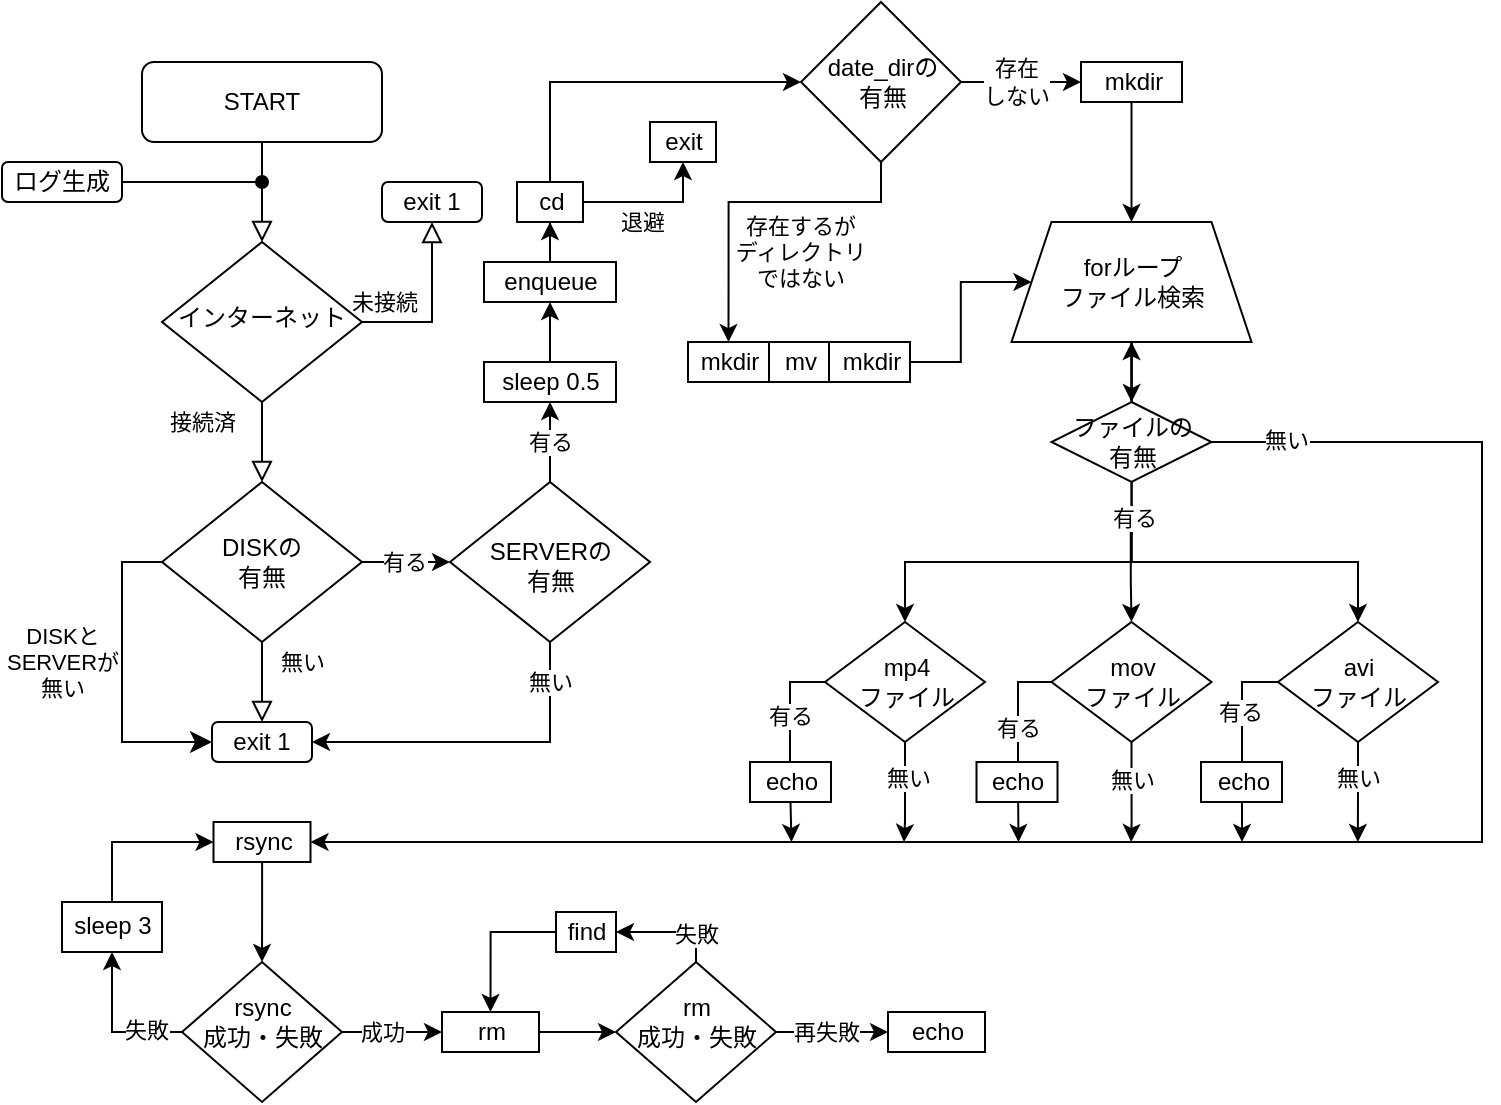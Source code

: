 <mxfile version="24.7.8">
  <diagram id="C5RBs43oDa-KdzZeNtuy" name="Page-1">
    <mxGraphModel dx="680" dy="747" grid="1" gridSize="10" guides="1" tooltips="1" connect="1" arrows="1" fold="1" page="1" pageScale="1" pageWidth="827" pageHeight="1169" math="0" shadow="0">
      <root>
        <mxCell id="WIyWlLk6GJQsqaUBKTNV-0" />
        <mxCell id="WIyWlLk6GJQsqaUBKTNV-1" parent="WIyWlLk6GJQsqaUBKTNV-0" />
        <mxCell id="WIyWlLk6GJQsqaUBKTNV-2" value="" style="rounded=0;html=1;jettySize=auto;orthogonalLoop=1;fontSize=11;endArrow=block;endFill=0;endSize=8;strokeWidth=1;shadow=0;labelBackgroundColor=none;edgeStyle=orthogonalEdgeStyle;" parent="WIyWlLk6GJQsqaUBKTNV-1" source="WIyWlLk6GJQsqaUBKTNV-3" target="WIyWlLk6GJQsqaUBKTNV-6" edge="1">
          <mxGeometry relative="1" as="geometry" />
        </mxCell>
        <mxCell id="WIyWlLk6GJQsqaUBKTNV-3" value="START" style="rounded=1;whiteSpace=wrap;html=1;fontSize=12;glass=0;strokeWidth=1;shadow=0;" parent="WIyWlLk6GJQsqaUBKTNV-1" vertex="1">
          <mxGeometry x="110" y="70" width="120" height="40" as="geometry" />
        </mxCell>
        <mxCell id="WIyWlLk6GJQsqaUBKTNV-4" value="接続済" style="rounded=0;html=1;jettySize=auto;orthogonalLoop=1;fontSize=11;endArrow=block;endFill=0;endSize=8;strokeWidth=1;shadow=0;labelBackgroundColor=none;edgeStyle=orthogonalEdgeStyle;" parent="WIyWlLk6GJQsqaUBKTNV-1" source="WIyWlLk6GJQsqaUBKTNV-6" target="WIyWlLk6GJQsqaUBKTNV-10" edge="1">
          <mxGeometry x="-0.5" y="-30" relative="1" as="geometry">
            <mxPoint as="offset" />
          </mxGeometry>
        </mxCell>
        <mxCell id="WIyWlLk6GJQsqaUBKTNV-5" value="未接続" style="edgeStyle=orthogonalEdgeStyle;rounded=0;html=1;jettySize=auto;orthogonalLoop=1;fontSize=11;endArrow=block;endFill=0;endSize=8;strokeWidth=1;shadow=0;labelBackgroundColor=none;exitX=1;exitY=0.5;exitDx=0;exitDy=0;entryX=0.5;entryY=1;entryDx=0;entryDy=0;" parent="WIyWlLk6GJQsqaUBKTNV-1" edge="1">
          <mxGeometry x="-0.755" y="10" relative="1" as="geometry">
            <mxPoint as="offset" />
            <mxPoint x="220" y="200.0" as="sourcePoint" />
            <mxPoint x="255" y="150" as="targetPoint" />
            <Array as="points">
              <mxPoint x="255" y="200" />
            </Array>
          </mxGeometry>
        </mxCell>
        <mxCell id="WIyWlLk6GJQsqaUBKTNV-6" value="インターネット" style="rhombus;whiteSpace=wrap;html=1;shadow=0;fontFamily=Helvetica;fontSize=12;align=center;strokeWidth=1;spacing=6;spacingTop=-4;" parent="WIyWlLk6GJQsqaUBKTNV-1" vertex="1">
          <mxGeometry x="120" y="160" width="100" height="80" as="geometry" />
        </mxCell>
        <mxCell id="WIyWlLk6GJQsqaUBKTNV-7" value="exit 1" style="rounded=1;whiteSpace=wrap;html=1;fontSize=12;glass=0;strokeWidth=1;shadow=0;" parent="WIyWlLk6GJQsqaUBKTNV-1" vertex="1">
          <mxGeometry x="230" y="130" width="50" height="20" as="geometry" />
        </mxCell>
        <mxCell id="WIyWlLk6GJQsqaUBKTNV-8" value="無い" style="rounded=0;html=1;jettySize=auto;orthogonalLoop=1;fontSize=11;endArrow=block;endFill=0;endSize=8;strokeWidth=1;shadow=0;labelBackgroundColor=none;edgeStyle=orthogonalEdgeStyle;" parent="WIyWlLk6GJQsqaUBKTNV-1" source="WIyWlLk6GJQsqaUBKTNV-10" target="WIyWlLk6GJQsqaUBKTNV-11" edge="1">
          <mxGeometry x="-0.5" y="20" relative="1" as="geometry">
            <mxPoint as="offset" />
          </mxGeometry>
        </mxCell>
        <mxCell id="yHdLgCbYJAdLB_9oFA_i-16" value="" style="edgeStyle=orthogonalEdgeStyle;rounded=0;orthogonalLoop=1;jettySize=auto;html=1;" edge="1" parent="WIyWlLk6GJQsqaUBKTNV-1" source="WIyWlLk6GJQsqaUBKTNV-10" target="yHdLgCbYJAdLB_9oFA_i-15">
          <mxGeometry relative="1" as="geometry" />
        </mxCell>
        <mxCell id="yHdLgCbYJAdLB_9oFA_i-30" value="有る" style="edgeLabel;html=1;align=center;verticalAlign=middle;resizable=0;points=[];" vertex="1" connectable="0" parent="yHdLgCbYJAdLB_9oFA_i-16">
          <mxGeometry x="-0.48" relative="1" as="geometry">
            <mxPoint x="9" as="offset" />
          </mxGeometry>
        </mxCell>
        <mxCell id="WIyWlLk6GJQsqaUBKTNV-10" value="DISKの&lt;div&gt;有無&lt;/div&gt;" style="rhombus;whiteSpace=wrap;html=1;shadow=0;fontFamily=Helvetica;fontSize=12;align=center;strokeWidth=1;spacing=6;spacingTop=0;" parent="WIyWlLk6GJQsqaUBKTNV-1" vertex="1">
          <mxGeometry x="120" y="280" width="100" height="80" as="geometry" />
        </mxCell>
        <mxCell id="WIyWlLk6GJQsqaUBKTNV-11" value="exit 1" style="rounded=1;whiteSpace=wrap;html=1;fontSize=12;glass=0;strokeWidth=1;shadow=0;" parent="WIyWlLk6GJQsqaUBKTNV-1" vertex="1">
          <mxGeometry x="145" y="400" width="50" height="20" as="geometry" />
        </mxCell>
        <mxCell id="yHdLgCbYJAdLB_9oFA_i-1" value="" style="edgeStyle=elbowEdgeStyle;elbow=vertical;endArrow=classic;html=1;curved=0;rounded=0;endSize=8;startSize=8;hachureGap=4;fontFamily=Architects Daughter;fontSource=https%3A%2F%2Ffonts.googleapis.com%2Fcss%3Ffamily%3DArchitects%2BDaughter;exitX=0;exitY=0.5;exitDx=0;exitDy=0;entryX=0;entryY=0.5;entryDx=0;entryDy=0;" edge="1" parent="WIyWlLk6GJQsqaUBKTNV-1" source="WIyWlLk6GJQsqaUBKTNV-10" target="WIyWlLk6GJQsqaUBKTNV-11">
          <mxGeometry width="50" height="50" relative="1" as="geometry">
            <mxPoint x="160" y="610" as="sourcePoint" />
            <mxPoint x="210" y="560" as="targetPoint" />
            <Array as="points">
              <mxPoint x="100" y="380" />
            </Array>
          </mxGeometry>
        </mxCell>
        <mxCell id="yHdLgCbYJAdLB_9oFA_i-3" value="DISKと&lt;div&gt;SERVERが&lt;/div&gt;&lt;div&gt;無い&lt;/div&gt;" style="edgeLabel;html=1;align=center;verticalAlign=middle;resizable=0;points=[];" vertex="1" connectable="0" parent="yHdLgCbYJAdLB_9oFA_i-1">
          <mxGeometry x="-0.664" y="1" relative="1" as="geometry">
            <mxPoint x="-31" y="44" as="offset" />
          </mxGeometry>
        </mxCell>
        <mxCell id="yHdLgCbYJAdLB_9oFA_i-12" value="" style="edgeStyle=orthogonalEdgeStyle;rounded=0;orthogonalLoop=1;jettySize=auto;html=1;endArrow=oval;endFill=1;" edge="1" parent="WIyWlLk6GJQsqaUBKTNV-1">
          <mxGeometry relative="1" as="geometry">
            <mxPoint x="100" y="130" as="sourcePoint" />
            <mxPoint x="170" y="130" as="targetPoint" />
          </mxGeometry>
        </mxCell>
        <mxCell id="yHdLgCbYJAdLB_9oFA_i-13" value="ログ生成" style="rounded=1;whiteSpace=wrap;html=1;fontSize=12;glass=0;strokeWidth=1;shadow=0;" vertex="1" parent="WIyWlLk6GJQsqaUBKTNV-1">
          <mxGeometry x="40" y="120" width="60" height="20" as="geometry" />
        </mxCell>
        <mxCell id="yHdLgCbYJAdLB_9oFA_i-20" value="" style="edgeStyle=orthogonalEdgeStyle;rounded=0;orthogonalLoop=1;jettySize=auto;html=1;" edge="1" parent="WIyWlLk6GJQsqaUBKTNV-1" source="yHdLgCbYJAdLB_9oFA_i-15" target="yHdLgCbYJAdLB_9oFA_i-19">
          <mxGeometry relative="1" as="geometry" />
        </mxCell>
        <mxCell id="yHdLgCbYJAdLB_9oFA_i-21" value="有る" style="edgeLabel;html=1;align=center;verticalAlign=middle;resizable=0;points=[];" vertex="1" connectable="0" parent="yHdLgCbYJAdLB_9oFA_i-20">
          <mxGeometry x="-0.221" relative="1" as="geometry">
            <mxPoint y="-5" as="offset" />
          </mxGeometry>
        </mxCell>
        <mxCell id="yHdLgCbYJAdLB_9oFA_i-23" value="無い" style="edgeStyle=orthogonalEdgeStyle;rounded=0;orthogonalLoop=1;jettySize=auto;html=1;entryX=1;entryY=0.5;entryDx=0;entryDy=0;" edge="1" parent="WIyWlLk6GJQsqaUBKTNV-1" source="yHdLgCbYJAdLB_9oFA_i-15" target="WIyWlLk6GJQsqaUBKTNV-11">
          <mxGeometry x="-0.763" relative="1" as="geometry">
            <Array as="points">
              <mxPoint x="314" y="410" />
            </Array>
            <mxPoint as="offset" />
          </mxGeometry>
        </mxCell>
        <mxCell id="yHdLgCbYJAdLB_9oFA_i-15" value="SERVERの&lt;div&gt;有無&lt;/div&gt;" style="rhombus;whiteSpace=wrap;html=1;shadow=0;fontFamily=Helvetica;fontSize=12;align=center;strokeWidth=1;spacing=6;spacingTop=3;verticalAlign=middle;horizontal=1;spacingLeft=1;" vertex="1" parent="WIyWlLk6GJQsqaUBKTNV-1">
          <mxGeometry x="264" y="280" width="100" height="80" as="geometry" />
        </mxCell>
        <mxCell id="yHdLgCbYJAdLB_9oFA_i-27" value="" style="edgeStyle=orthogonalEdgeStyle;rounded=0;orthogonalLoop=1;jettySize=auto;html=1;" edge="1" parent="WIyWlLk6GJQsqaUBKTNV-1" source="yHdLgCbYJAdLB_9oFA_i-19" target="yHdLgCbYJAdLB_9oFA_i-26">
          <mxGeometry relative="1" as="geometry" />
        </mxCell>
        <mxCell id="yHdLgCbYJAdLB_9oFA_i-19" value="sleep 0.5" style="whiteSpace=wrap;html=1;shadow=0;strokeWidth=1;spacing=6;spacingTop=-1;spacingLeft=1;verticalAlign=middle;" vertex="1" parent="WIyWlLk6GJQsqaUBKTNV-1">
          <mxGeometry x="281" y="220" width="66" height="20" as="geometry" />
        </mxCell>
        <mxCell id="yHdLgCbYJAdLB_9oFA_i-29" value="" style="edgeStyle=orthogonalEdgeStyle;rounded=0;orthogonalLoop=1;jettySize=auto;html=1;" edge="1" parent="WIyWlLk6GJQsqaUBKTNV-1" source="yHdLgCbYJAdLB_9oFA_i-26" target="yHdLgCbYJAdLB_9oFA_i-28">
          <mxGeometry relative="1" as="geometry" />
        </mxCell>
        <mxCell id="yHdLgCbYJAdLB_9oFA_i-26" value="enqueue" style="whiteSpace=wrap;html=1;shadow=0;strokeWidth=1;spacing=6;spacingTop=-1;spacingLeft=1;verticalAlign=middle;" vertex="1" parent="WIyWlLk6GJQsqaUBKTNV-1">
          <mxGeometry x="281" y="170" width="66" height="20" as="geometry" />
        </mxCell>
        <mxCell id="yHdLgCbYJAdLB_9oFA_i-32" value="" style="edgeStyle=orthogonalEdgeStyle;rounded=0;orthogonalLoop=1;jettySize=auto;html=1;exitX=0.5;exitY=0;exitDx=0;exitDy=0;entryX=0;entryY=0.5;entryDx=0;entryDy=0;" edge="1" parent="WIyWlLk6GJQsqaUBKTNV-1" source="yHdLgCbYJAdLB_9oFA_i-28" target="yHdLgCbYJAdLB_9oFA_i-34">
          <mxGeometry relative="1" as="geometry">
            <Array as="points">
              <mxPoint x="314" y="80" />
            </Array>
          </mxGeometry>
        </mxCell>
        <mxCell id="yHdLgCbYJAdLB_9oFA_i-33" value="退避" style="edgeLabel;html=1;align=center;verticalAlign=middle;resizable=0;points=[];" vertex="1" connectable="0" parent="yHdLgCbYJAdLB_9oFA_i-32">
          <mxGeometry x="-0.546" relative="1" as="geometry">
            <mxPoint x="46" y="60" as="offset" />
          </mxGeometry>
        </mxCell>
        <mxCell id="yHdLgCbYJAdLB_9oFA_i-28" value="cd" style="whiteSpace=wrap;html=1;shadow=0;strokeWidth=1;spacing=6;spacingTop=-1;spacingLeft=1;verticalAlign=middle;" vertex="1" parent="WIyWlLk6GJQsqaUBKTNV-1">
          <mxGeometry x="297.5" y="130" width="33" height="20" as="geometry" />
        </mxCell>
        <mxCell id="yHdLgCbYJAdLB_9oFA_i-31" value="exit" style="whiteSpace=wrap;html=1;shadow=0;strokeWidth=1;spacing=6;spacingTop=-1;spacingLeft=1;verticalAlign=middle;" vertex="1" parent="WIyWlLk6GJQsqaUBKTNV-1">
          <mxGeometry x="364" y="100" width="33" height="20" as="geometry" />
        </mxCell>
        <mxCell id="yHdLgCbYJAdLB_9oFA_i-37" value="" style="edgeStyle=orthogonalEdgeStyle;rounded=0;orthogonalLoop=1;jettySize=auto;html=1;" edge="1" parent="WIyWlLk6GJQsqaUBKTNV-1" source="yHdLgCbYJAdLB_9oFA_i-34" target="yHdLgCbYJAdLB_9oFA_i-36">
          <mxGeometry relative="1" as="geometry" />
        </mxCell>
        <mxCell id="yHdLgCbYJAdLB_9oFA_i-38" value="存在&lt;div&gt;しない&lt;/div&gt;" style="edgeLabel;html=1;align=center;verticalAlign=middle;resizable=0;points=[];" vertex="1" connectable="0" parent="yHdLgCbYJAdLB_9oFA_i-37">
          <mxGeometry x="-0.507" y="-1" relative="1" as="geometry">
            <mxPoint x="12" y="-1" as="offset" />
          </mxGeometry>
        </mxCell>
        <mxCell id="yHdLgCbYJAdLB_9oFA_i-40" value="" style="edgeStyle=orthogonalEdgeStyle;rounded=0;orthogonalLoop=1;jettySize=auto;html=1;entryX=0.5;entryY=0;entryDx=0;entryDy=0;" edge="1" parent="WIyWlLk6GJQsqaUBKTNV-1">
          <mxGeometry relative="1" as="geometry">
            <mxPoint x="479.517" y="120.003" as="sourcePoint" />
            <mxPoint x="403.25" y="210.02" as="targetPoint" />
            <Array as="points">
              <mxPoint x="480" y="140.02" />
              <mxPoint x="403" y="140.02" />
            </Array>
          </mxGeometry>
        </mxCell>
        <mxCell id="yHdLgCbYJAdLB_9oFA_i-43" value="存在するが&lt;div&gt;ディレクトリ&lt;/div&gt;&lt;div&gt;ではない&lt;/div&gt;" style="edgeLabel;html=1;align=center;verticalAlign=middle;resizable=0;points=[];" vertex="1" connectable="0" parent="yHdLgCbYJAdLB_9oFA_i-40">
          <mxGeometry x="-0.08" y="-1" relative="1" as="geometry">
            <mxPoint x="16" y="26" as="offset" />
          </mxGeometry>
        </mxCell>
        <mxCell id="yHdLgCbYJAdLB_9oFA_i-34" value="date_dirの&lt;div&gt;有無&lt;/div&gt;" style="rhombus;whiteSpace=wrap;html=1;shadow=0;strokeWidth=1;spacing=6;spacingTop=-1;spacingLeft=1;" vertex="1" parent="WIyWlLk6GJQsqaUBKTNV-1">
          <mxGeometry x="439.5" y="40" width="80" height="80" as="geometry" />
        </mxCell>
        <mxCell id="yHdLgCbYJAdLB_9oFA_i-45" value="" style="edgeStyle=orthogonalEdgeStyle;rounded=0;orthogonalLoop=1;jettySize=auto;html=1;" edge="1" parent="WIyWlLk6GJQsqaUBKTNV-1" source="yHdLgCbYJAdLB_9oFA_i-36" target="yHdLgCbYJAdLB_9oFA_i-44">
          <mxGeometry relative="1" as="geometry">
            <Array as="points">
              <mxPoint x="605" y="120" />
              <mxPoint x="605" y="120" />
            </Array>
          </mxGeometry>
        </mxCell>
        <mxCell id="yHdLgCbYJAdLB_9oFA_i-36" value="mkdir" style="whiteSpace=wrap;html=1;shadow=0;strokeWidth=1;spacing=6;spacingTop=-1;spacingLeft=1;" vertex="1" parent="WIyWlLk6GJQsqaUBKTNV-1">
          <mxGeometry x="579.5" y="70" width="50.5" height="20" as="geometry" />
        </mxCell>
        <mxCell id="yHdLgCbYJAdLB_9oFA_i-39" value="mkdir" style="whiteSpace=wrap;html=1;shadow=0;strokeWidth=1;spacing=6;spacingTop=-1;spacingLeft=1;" vertex="1" parent="WIyWlLk6GJQsqaUBKTNV-1">
          <mxGeometry x="383" y="210" width="40.5" height="20" as="geometry" />
        </mxCell>
        <mxCell id="yHdLgCbYJAdLB_9oFA_i-41" value="mv" style="whiteSpace=wrap;html=1;shadow=0;strokeWidth=1;spacing=6;spacingTop=-1;spacingLeft=1;align=center;" vertex="1" parent="WIyWlLk6GJQsqaUBKTNV-1">
          <mxGeometry x="423.5" y="210" width="30" height="20" as="geometry" />
        </mxCell>
        <mxCell id="yHdLgCbYJAdLB_9oFA_i-46" value="" style="edgeStyle=orthogonalEdgeStyle;rounded=0;orthogonalLoop=1;jettySize=auto;html=1;" edge="1" parent="WIyWlLk6GJQsqaUBKTNV-1" source="yHdLgCbYJAdLB_9oFA_i-42" target="yHdLgCbYJAdLB_9oFA_i-44">
          <mxGeometry relative="1" as="geometry" />
        </mxCell>
        <mxCell id="yHdLgCbYJAdLB_9oFA_i-42" value="mkdir" style="whiteSpace=wrap;html=1;shadow=0;strokeWidth=1;spacing=6;spacingTop=-1;spacingLeft=1;" vertex="1" parent="WIyWlLk6GJQsqaUBKTNV-1">
          <mxGeometry x="453.5" y="210" width="40.5" height="20" as="geometry" />
        </mxCell>
        <mxCell id="yHdLgCbYJAdLB_9oFA_i-54" value="" style="edgeStyle=orthogonalEdgeStyle;rounded=0;orthogonalLoop=1;jettySize=auto;html=1;entryX=0.5;entryY=0;entryDx=0;entryDy=0;" edge="1" parent="WIyWlLk6GJQsqaUBKTNV-1" source="yHdLgCbYJAdLB_9oFA_i-44" target="yHdLgCbYJAdLB_9oFA_i-56">
          <mxGeometry relative="1" as="geometry">
            <mxPoint x="629.12" y="285.04" as="targetPoint" />
            <Array as="points">
              <mxPoint x="605" y="320" />
              <mxPoint x="718" y="320" />
            </Array>
          </mxGeometry>
        </mxCell>
        <mxCell id="yHdLgCbYJAdLB_9oFA_i-81" value="&lt;div&gt;&lt;br&gt;&lt;/div&gt;" style="edgeLabel;html=1;align=center;verticalAlign=middle;resizable=0;points=[];" vertex="1" connectable="0" parent="yHdLgCbYJAdLB_9oFA_i-54">
          <mxGeometry x="-0.734" y="1" relative="1" as="geometry">
            <mxPoint x="2" y="-14" as="offset" />
          </mxGeometry>
        </mxCell>
        <mxCell id="yHdLgCbYJAdLB_9oFA_i-71" value="" style="edgeStyle=orthogonalEdgeStyle;rounded=0;orthogonalLoop=1;jettySize=auto;html=1;exitX=1;exitY=0.5;exitDx=0;exitDy=0;entryX=1;entryY=0.5;entryDx=0;entryDy=0;" edge="1" parent="WIyWlLk6GJQsqaUBKTNV-1" source="yHdLgCbYJAdLB_9oFA_i-90" target="yHdLgCbYJAdLB_9oFA_i-70">
          <mxGeometry relative="1" as="geometry">
            <Array as="points">
              <mxPoint x="780" y="260" />
              <mxPoint x="780" y="460" />
            </Array>
          </mxGeometry>
        </mxCell>
        <mxCell id="yHdLgCbYJAdLB_9oFA_i-93" value="無い" style="edgeLabel;html=1;align=center;verticalAlign=middle;resizable=0;points=[];" vertex="1" connectable="0" parent="yHdLgCbYJAdLB_9oFA_i-71">
          <mxGeometry x="-0.92" y="1" relative="1" as="geometry">
            <mxPoint as="offset" />
          </mxGeometry>
        </mxCell>
        <mxCell id="yHdLgCbYJAdLB_9oFA_i-44" value="forループ&lt;div&gt;ファイル検索&lt;/div&gt;" style="shape=trapezoid;perimeter=trapezoidPerimeter;whiteSpace=wrap;html=1;fixedSize=1;shadow=0;strokeWidth=1;spacing=6;spacingTop=-1;spacingLeft=1;" vertex="1" parent="WIyWlLk6GJQsqaUBKTNV-1">
          <mxGeometry x="544.75" y="150" width="120" height="60" as="geometry" />
        </mxCell>
        <mxCell id="yHdLgCbYJAdLB_9oFA_i-47" value="mp4&lt;div&gt;ファイル&lt;/div&gt;" style="rhombus;whiteSpace=wrap;html=1;shadow=0;strokeWidth=1;spacing=6;spacingTop=-1;spacingLeft=1;" vertex="1" parent="WIyWlLk6GJQsqaUBKTNV-1">
          <mxGeometry x="451.5" y="350" width="80" height="60" as="geometry" />
        </mxCell>
        <mxCell id="yHdLgCbYJAdLB_9oFA_i-49" value="mov&lt;div&gt;ファイル&lt;/div&gt;" style="rhombus;whiteSpace=wrap;html=1;shadow=0;strokeWidth=1;spacing=6;spacingTop=-1;spacingLeft=1;" vertex="1" parent="WIyWlLk6GJQsqaUBKTNV-1">
          <mxGeometry x="564.75" y="350" width="80" height="60" as="geometry" />
        </mxCell>
        <mxCell id="yHdLgCbYJAdLB_9oFA_i-56" value="avi&lt;div&gt;ファイル&lt;/div&gt;" style="rhombus;whiteSpace=wrap;html=1;shadow=0;strokeWidth=1;spacing=6;spacingTop=-1;spacingLeft=1;" vertex="1" parent="WIyWlLk6GJQsqaUBKTNV-1">
          <mxGeometry x="678" y="350" width="80" height="60" as="geometry" />
        </mxCell>
        <mxCell id="yHdLgCbYJAdLB_9oFA_i-77" value="" style="edgeStyle=orthogonalEdgeStyle;rounded=0;orthogonalLoop=1;jettySize=auto;html=1;" edge="1" parent="WIyWlLk6GJQsqaUBKTNV-1" source="yHdLgCbYJAdLB_9oFA_i-70" target="yHdLgCbYJAdLB_9oFA_i-76">
          <mxGeometry relative="1" as="geometry" />
        </mxCell>
        <mxCell id="yHdLgCbYJAdLB_9oFA_i-70" value="rsync" style="whiteSpace=wrap;html=1;shadow=0;strokeWidth=1;spacing=6;spacingTop=-1;spacingLeft=1;" vertex="1" parent="WIyWlLk6GJQsqaUBKTNV-1">
          <mxGeometry x="145.75" y="450" width="48.5" height="20" as="geometry" />
        </mxCell>
        <mxCell id="yHdLgCbYJAdLB_9oFA_i-79" value="" style="edgeStyle=orthogonalEdgeStyle;rounded=0;orthogonalLoop=1;jettySize=auto;html=1;" edge="1" parent="WIyWlLk6GJQsqaUBKTNV-1" source="yHdLgCbYJAdLB_9oFA_i-76" target="yHdLgCbYJAdLB_9oFA_i-78">
          <mxGeometry relative="1" as="geometry" />
        </mxCell>
        <mxCell id="yHdLgCbYJAdLB_9oFA_i-116" value="失敗" style="edgeLabel;html=1;align=center;verticalAlign=middle;resizable=0;points=[];" vertex="1" connectable="0" parent="yHdLgCbYJAdLB_9oFA_i-79">
          <mxGeometry x="-0.506" y="-1" relative="1" as="geometry">
            <mxPoint as="offset" />
          </mxGeometry>
        </mxCell>
        <mxCell id="yHdLgCbYJAdLB_9oFA_i-76" value="rsync&lt;div&gt;成功・失敗&lt;/div&gt;" style="rhombus;whiteSpace=wrap;html=1;shadow=0;strokeWidth=1;spacing=6;spacingTop=-10;spacingLeft=1;" vertex="1" parent="WIyWlLk6GJQsqaUBKTNV-1">
          <mxGeometry x="130" y="520" width="80" height="70" as="geometry" />
        </mxCell>
        <mxCell id="yHdLgCbYJAdLB_9oFA_i-78" value="sleep 3" style="whiteSpace=wrap;html=1;shadow=0;strokeWidth=1;spacing=6;spacingTop=-1;spacingLeft=1;" vertex="1" parent="WIyWlLk6GJQsqaUBKTNV-1">
          <mxGeometry x="70" y="490" width="50" height="25" as="geometry" />
        </mxCell>
        <mxCell id="yHdLgCbYJAdLB_9oFA_i-80" value="" style="edgeStyle=orthogonalEdgeStyle;rounded=0;orthogonalLoop=1;jettySize=auto;html=1;entryX=0;entryY=0.5;entryDx=0;entryDy=0;" edge="1" parent="WIyWlLk6GJQsqaUBKTNV-1" target="yHdLgCbYJAdLB_9oFA_i-70">
          <mxGeometry relative="1" as="geometry">
            <mxPoint x="95" y="490" as="sourcePoint" />
            <mxPoint x="105" y="525" as="targetPoint" />
            <Array as="points">
              <mxPoint x="95" y="460" />
            </Array>
          </mxGeometry>
        </mxCell>
        <mxCell id="yHdLgCbYJAdLB_9oFA_i-84" value="" style="edgeStyle=orthogonalEdgeStyle;rounded=0;orthogonalLoop=1;jettySize=auto;html=1;entryX=0.5;entryY=0;entryDx=0;entryDy=0;exitX=0.5;exitY=1;exitDx=0;exitDy=0;" edge="1" parent="WIyWlLk6GJQsqaUBKTNV-1" source="yHdLgCbYJAdLB_9oFA_i-44" target="yHdLgCbYJAdLB_9oFA_i-47">
          <mxGeometry relative="1" as="geometry">
            <mxPoint x="615" y="220" as="sourcePoint" />
            <mxPoint x="728" y="290" as="targetPoint" />
            <Array as="points">
              <mxPoint x="605" y="320" />
              <mxPoint x="492" y="320" />
            </Array>
          </mxGeometry>
        </mxCell>
        <mxCell id="yHdLgCbYJAdLB_9oFA_i-91" value="" style="edgeStyle=orthogonalEdgeStyle;rounded=0;orthogonalLoop=1;jettySize=auto;html=1;exitX=0.5;exitY=1;exitDx=0;exitDy=0;startArrow=classic;startFill=1;" edge="1" parent="WIyWlLk6GJQsqaUBKTNV-1" source="yHdLgCbYJAdLB_9oFA_i-44" target="yHdLgCbYJAdLB_9oFA_i-90">
          <mxGeometry relative="1" as="geometry">
            <mxPoint x="605" y="210" as="sourcePoint" />
            <mxPoint x="604.39" y="330" as="targetPoint" />
          </mxGeometry>
        </mxCell>
        <mxCell id="yHdLgCbYJAdLB_9oFA_i-90" value="ファイルの&lt;div&gt;有無&lt;/div&gt;" style="rhombus;whiteSpace=wrap;html=1;shadow=0;strokeWidth=1;spacing=6;spacingTop=-1;spacingLeft=1;" vertex="1" parent="WIyWlLk6GJQsqaUBKTNV-1">
          <mxGeometry x="564.75" y="240" width="80" height="40" as="geometry" />
        </mxCell>
        <mxCell id="yHdLgCbYJAdLB_9oFA_i-92" value="" style="edgeStyle=orthogonalEdgeStyle;rounded=0;orthogonalLoop=1;jettySize=auto;html=1;entryX=0.5;entryY=0;entryDx=0;entryDy=0;" edge="1" parent="WIyWlLk6GJQsqaUBKTNV-1" target="yHdLgCbYJAdLB_9oFA_i-49">
          <mxGeometry relative="1" as="geometry">
            <mxPoint x="604.39" y="300" as="sourcePoint" />
            <mxPoint x="604.39" y="360" as="targetPoint" />
            <Array as="points">
              <mxPoint x="604" y="330" />
              <mxPoint x="605" y="330" />
            </Array>
          </mxGeometry>
        </mxCell>
        <mxCell id="yHdLgCbYJAdLB_9oFA_i-94" value="有る" style="edgeLabel;html=1;align=center;verticalAlign=middle;resizable=0;points=[];" vertex="1" connectable="0" parent="yHdLgCbYJAdLB_9oFA_i-92">
          <mxGeometry x="-0.7" y="1" relative="1" as="geometry">
            <mxPoint y="-10" as="offset" />
          </mxGeometry>
        </mxCell>
        <mxCell id="yHdLgCbYJAdLB_9oFA_i-95" value="" style="edgeStyle=orthogonalEdgeStyle;rounded=0;orthogonalLoop=1;jettySize=auto;html=1;exitX=0.5;exitY=1;exitDx=0;exitDy=0;" edge="1" parent="WIyWlLk6GJQsqaUBKTNV-1" source="yHdLgCbYJAdLB_9oFA_i-47">
          <mxGeometry relative="1" as="geometry">
            <mxPoint x="491" y="420" as="sourcePoint" />
            <mxPoint x="491" y="460" as="targetPoint" />
            <Array as="points">
              <mxPoint x="491" y="450" />
              <mxPoint x="491" y="450" />
            </Array>
          </mxGeometry>
        </mxCell>
        <mxCell id="yHdLgCbYJAdLB_9oFA_i-107" value="無い" style="edgeLabel;html=1;align=center;verticalAlign=middle;resizable=0;points=[];" vertex="1" connectable="0" parent="yHdLgCbYJAdLB_9oFA_i-95">
          <mxGeometry x="-0.295" y="1" relative="1" as="geometry">
            <mxPoint as="offset" />
          </mxGeometry>
        </mxCell>
        <mxCell id="yHdLgCbYJAdLB_9oFA_i-97" value="" style="edgeStyle=orthogonalEdgeStyle;rounded=0;orthogonalLoop=1;jettySize=auto;html=1;exitX=0.5;exitY=1;exitDx=0;exitDy=0;" edge="1" parent="WIyWlLk6GJQsqaUBKTNV-1" source="yHdLgCbYJAdLB_9oFA_i-49">
          <mxGeometry relative="1" as="geometry">
            <mxPoint x="604.91" y="420" as="sourcePoint" />
            <mxPoint x="604.59" y="460" as="targetPoint" />
            <Array as="points">
              <mxPoint x="605" y="450" />
            </Array>
          </mxGeometry>
        </mxCell>
        <mxCell id="yHdLgCbYJAdLB_9oFA_i-104" value="無い" style="edgeLabel;html=1;align=center;verticalAlign=middle;resizable=0;points=[];" vertex="1" connectable="0" parent="yHdLgCbYJAdLB_9oFA_i-97">
          <mxGeometry x="-0.234" relative="1" as="geometry">
            <mxPoint as="offset" />
          </mxGeometry>
        </mxCell>
        <mxCell id="yHdLgCbYJAdLB_9oFA_i-98" value="" style="edgeStyle=orthogonalEdgeStyle;rounded=0;orthogonalLoop=1;jettySize=auto;html=1;exitX=0.5;exitY=1;exitDx=0;exitDy=0;" edge="1" parent="WIyWlLk6GJQsqaUBKTNV-1" source="yHdLgCbYJAdLB_9oFA_i-56">
          <mxGeometry relative="1" as="geometry">
            <mxPoint x="720" y="420" as="sourcePoint" />
            <mxPoint x="717.93" y="460" as="targetPoint" />
            <Array as="points" />
          </mxGeometry>
        </mxCell>
        <mxCell id="yHdLgCbYJAdLB_9oFA_i-103" value="無い" style="edgeLabel;html=1;align=center;verticalAlign=middle;resizable=0;points=[];" vertex="1" connectable="0" parent="yHdLgCbYJAdLB_9oFA_i-98">
          <mxGeometry x="-0.315" relative="1" as="geometry">
            <mxPoint as="offset" />
          </mxGeometry>
        </mxCell>
        <mxCell id="yHdLgCbYJAdLB_9oFA_i-99" value="" style="edgeStyle=orthogonalEdgeStyle;rounded=0;orthogonalLoop=1;jettySize=auto;html=1;entryX=0.5;entryY=0;entryDx=0;entryDy=0;exitX=0;exitY=0.5;exitDx=0;exitDy=0;" edge="1" parent="WIyWlLk6GJQsqaUBKTNV-1" source="yHdLgCbYJAdLB_9oFA_i-49">
          <mxGeometry relative="1" as="geometry">
            <mxPoint x="661.25" y="320" as="sourcePoint" />
            <mxPoint x="548.25" y="460" as="targetPoint" />
            <Array as="points">
              <mxPoint x="548" y="380" />
              <mxPoint x="548" y="430" />
              <mxPoint x="548" y="430" />
            </Array>
          </mxGeometry>
        </mxCell>
        <mxCell id="yHdLgCbYJAdLB_9oFA_i-105" value="有る" style="edgeLabel;html=1;align=center;verticalAlign=middle;resizable=0;points=[];" vertex="1" connectable="0" parent="yHdLgCbYJAdLB_9oFA_i-99">
          <mxGeometry x="-0.189" relative="1" as="geometry">
            <mxPoint as="offset" />
          </mxGeometry>
        </mxCell>
        <mxCell id="yHdLgCbYJAdLB_9oFA_i-100" value="" style="edgeStyle=orthogonalEdgeStyle;rounded=0;orthogonalLoop=1;jettySize=auto;html=1;exitX=0;exitY=0.5;exitDx=0;exitDy=0;" edge="1" parent="WIyWlLk6GJQsqaUBKTNV-1" source="yHdLgCbYJAdLB_9oFA_i-56">
          <mxGeometry relative="1" as="geometry">
            <mxPoint x="575" y="390" as="sourcePoint" />
            <mxPoint x="660" y="460" as="targetPoint" />
            <Array as="points">
              <mxPoint x="660" y="380" />
            </Array>
          </mxGeometry>
        </mxCell>
        <mxCell id="yHdLgCbYJAdLB_9oFA_i-102" value="有る" style="edgeLabel;html=1;align=center;verticalAlign=middle;resizable=0;points=[];" vertex="1" connectable="0" parent="yHdLgCbYJAdLB_9oFA_i-100">
          <mxGeometry x="-0.334" y="-1" relative="1" as="geometry">
            <mxPoint as="offset" />
          </mxGeometry>
        </mxCell>
        <mxCell id="yHdLgCbYJAdLB_9oFA_i-101" value="" style="edgeStyle=orthogonalEdgeStyle;rounded=0;orthogonalLoop=1;jettySize=auto;html=1;entryX=0.5;entryY=0;entryDx=0;entryDy=0;exitX=0;exitY=0.5;exitDx=0;exitDy=0;" edge="1" parent="WIyWlLk6GJQsqaUBKTNV-1" source="yHdLgCbYJAdLB_9oFA_i-47">
          <mxGeometry relative="1" as="geometry">
            <mxPoint x="451.49" y="380.01" as="sourcePoint" />
            <mxPoint x="434.74" y="460.01" as="targetPoint" />
            <Array as="points">
              <mxPoint x="434" y="380" />
              <mxPoint x="434" y="430" />
            </Array>
          </mxGeometry>
        </mxCell>
        <mxCell id="yHdLgCbYJAdLB_9oFA_i-106" value="有る" style="edgeLabel;html=1;align=center;verticalAlign=middle;resizable=0;points=[];" vertex="1" connectable="0" parent="yHdLgCbYJAdLB_9oFA_i-101">
          <mxGeometry x="-0.301" relative="1" as="geometry">
            <mxPoint as="offset" />
          </mxGeometry>
        </mxCell>
        <mxCell id="yHdLgCbYJAdLB_9oFA_i-108" value="echo" style="whiteSpace=wrap;html=1;shadow=0;strokeWidth=1;spacing=6;spacingTop=-1;spacingLeft=1;" vertex="1" parent="WIyWlLk6GJQsqaUBKTNV-1">
          <mxGeometry x="527.25" y="420" width="40.5" height="20" as="geometry" />
        </mxCell>
        <mxCell id="yHdLgCbYJAdLB_9oFA_i-111" value="echo" style="whiteSpace=wrap;html=1;shadow=0;strokeWidth=1;spacing=6;spacingTop=-1;spacingLeft=1;" vertex="1" parent="WIyWlLk6GJQsqaUBKTNV-1">
          <mxGeometry x="639.5" y="420" width="40.5" height="20" as="geometry" />
        </mxCell>
        <mxCell id="yHdLgCbYJAdLB_9oFA_i-112" value="echo" style="whiteSpace=wrap;html=1;shadow=0;strokeWidth=1;spacing=6;spacingTop=-1;spacingLeft=1;" vertex="1" parent="WIyWlLk6GJQsqaUBKTNV-1">
          <mxGeometry x="414" y="420" width="40.5" height="20" as="geometry" />
        </mxCell>
        <mxCell id="yHdLgCbYJAdLB_9oFA_i-115" value="" style="edgeStyle=orthogonalEdgeStyle;rounded=0;orthogonalLoop=1;jettySize=auto;html=1;entryX=0.5;entryY=1;entryDx=0;entryDy=0;exitX=1;exitY=0.5;exitDx=0;exitDy=0;" edge="1" parent="WIyWlLk6GJQsqaUBKTNV-1" source="yHdLgCbYJAdLB_9oFA_i-28" target="yHdLgCbYJAdLB_9oFA_i-31">
          <mxGeometry relative="1" as="geometry">
            <mxPoint x="324" y="180" as="sourcePoint" />
            <mxPoint x="324" y="160" as="targetPoint" />
          </mxGeometry>
        </mxCell>
        <mxCell id="yHdLgCbYJAdLB_9oFA_i-117" value="" style="edgeStyle=orthogonalEdgeStyle;rounded=0;orthogonalLoop=1;jettySize=auto;html=1;exitX=1;exitY=0.5;exitDx=0;exitDy=0;entryX=0;entryY=0.5;entryDx=0;entryDy=0;" edge="1" parent="WIyWlLk6GJQsqaUBKTNV-1" source="yHdLgCbYJAdLB_9oFA_i-76" target="yHdLgCbYJAdLB_9oFA_i-119">
          <mxGeometry relative="1" as="geometry">
            <mxPoint x="254.93" y="530" as="sourcePoint" />
            <mxPoint x="260" y="555" as="targetPoint" />
          </mxGeometry>
        </mxCell>
        <mxCell id="yHdLgCbYJAdLB_9oFA_i-118" value="成功" style="edgeLabel;html=1;align=center;verticalAlign=middle;resizable=0;points=[];" vertex="1" connectable="0" parent="yHdLgCbYJAdLB_9oFA_i-117">
          <mxGeometry x="-0.207" relative="1" as="geometry">
            <mxPoint as="offset" />
          </mxGeometry>
        </mxCell>
        <mxCell id="yHdLgCbYJAdLB_9oFA_i-122" value="" style="edgeStyle=orthogonalEdgeStyle;rounded=0;orthogonalLoop=1;jettySize=auto;html=1;" edge="1" parent="WIyWlLk6GJQsqaUBKTNV-1" source="yHdLgCbYJAdLB_9oFA_i-119" target="yHdLgCbYJAdLB_9oFA_i-121">
          <mxGeometry relative="1" as="geometry" />
        </mxCell>
        <mxCell id="yHdLgCbYJAdLB_9oFA_i-119" value="rm" style="whiteSpace=wrap;html=1;shadow=0;strokeWidth=1;spacing=6;spacingTop=-1;spacingLeft=1;" vertex="1" parent="WIyWlLk6GJQsqaUBKTNV-1">
          <mxGeometry x="260" y="545" width="48.5" height="20" as="geometry" />
        </mxCell>
        <mxCell id="yHdLgCbYJAdLB_9oFA_i-134" value="" style="edgeStyle=orthogonalEdgeStyle;rounded=0;orthogonalLoop=1;jettySize=auto;html=1;entryX=0;entryY=0.5;entryDx=0;entryDy=0;" edge="1" parent="WIyWlLk6GJQsqaUBKTNV-1" source="yHdLgCbYJAdLB_9oFA_i-121" target="yHdLgCbYJAdLB_9oFA_i-135">
          <mxGeometry relative="1" as="geometry">
            <mxPoint x="487" y="537.5" as="targetPoint" />
          </mxGeometry>
        </mxCell>
        <mxCell id="yHdLgCbYJAdLB_9oFA_i-136" value="再失敗" style="edgeLabel;html=1;align=center;verticalAlign=middle;resizable=0;points=[];" vertex="1" connectable="0" parent="yHdLgCbYJAdLB_9oFA_i-134">
          <mxGeometry x="-0.321" y="1" relative="1" as="geometry">
            <mxPoint x="6" y="1" as="offset" />
          </mxGeometry>
        </mxCell>
        <mxCell id="yHdLgCbYJAdLB_9oFA_i-121" value="rm&lt;div&gt;成功・失敗&lt;/div&gt;" style="rhombus;whiteSpace=wrap;html=1;shadow=0;strokeWidth=1;spacing=6;spacingTop=-10;spacingLeft=1;" vertex="1" parent="WIyWlLk6GJQsqaUBKTNV-1">
          <mxGeometry x="347" y="520" width="80" height="70" as="geometry" />
        </mxCell>
        <mxCell id="yHdLgCbYJAdLB_9oFA_i-126" value="find" style="whiteSpace=wrap;html=1;shadow=0;strokeWidth=1;spacing=6;spacingTop=-1;spacingLeft=1;" vertex="1" parent="WIyWlLk6GJQsqaUBKTNV-1">
          <mxGeometry x="317" y="495" width="30" height="20" as="geometry" />
        </mxCell>
        <mxCell id="yHdLgCbYJAdLB_9oFA_i-128" value="" style="edgeStyle=orthogonalEdgeStyle;rounded=0;orthogonalLoop=1;jettySize=auto;html=1;entryX=1;entryY=0.5;entryDx=0;entryDy=0;exitX=0.5;exitY=0;exitDx=0;exitDy=0;" edge="1" parent="WIyWlLk6GJQsqaUBKTNV-1" source="yHdLgCbYJAdLB_9oFA_i-121" target="yHdLgCbYJAdLB_9oFA_i-126">
          <mxGeometry relative="1" as="geometry">
            <mxPoint x="316.5" y="584" as="sourcePoint" />
            <mxPoint x="346.5" y="499" as="targetPoint" />
            <Array as="points">
              <mxPoint x="387" y="505" />
            </Array>
          </mxGeometry>
        </mxCell>
        <mxCell id="yHdLgCbYJAdLB_9oFA_i-132" value="失敗" style="edgeLabel;html=1;align=center;verticalAlign=middle;resizable=0;points=[];" vertex="1" connectable="0" parent="yHdLgCbYJAdLB_9oFA_i-128">
          <mxGeometry x="-0.612" relative="1" as="geometry">
            <mxPoint y="-4" as="offset" />
          </mxGeometry>
        </mxCell>
        <mxCell id="yHdLgCbYJAdLB_9oFA_i-129" value="" style="edgeStyle=orthogonalEdgeStyle;rounded=0;orthogonalLoop=1;jettySize=auto;html=1;entryX=0.5;entryY=0;entryDx=0;entryDy=0;exitX=0;exitY=0.5;exitDx=0;exitDy=0;" edge="1" parent="WIyWlLk6GJQsqaUBKTNV-1" source="yHdLgCbYJAdLB_9oFA_i-126" target="yHdLgCbYJAdLB_9oFA_i-119">
          <mxGeometry relative="1" as="geometry">
            <mxPoint x="308.5" y="530" as="sourcePoint" />
            <mxPoint x="268.5" y="515" as="targetPoint" />
            <Array as="points">
              <mxPoint x="284" y="505" />
            </Array>
          </mxGeometry>
        </mxCell>
        <mxCell id="yHdLgCbYJAdLB_9oFA_i-135" value="echo" style="whiteSpace=wrap;html=1;shadow=0;strokeWidth=1;spacing=6;spacingTop=-1;spacingLeft=1;" vertex="1" parent="WIyWlLk6GJQsqaUBKTNV-1">
          <mxGeometry x="483" y="545" width="48.5" height="20" as="geometry" />
        </mxCell>
      </root>
    </mxGraphModel>
  </diagram>
</mxfile>
